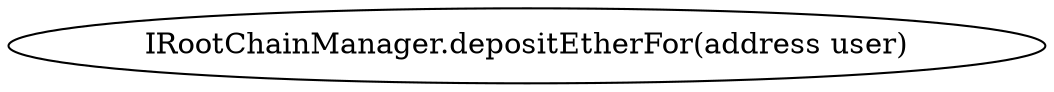 digraph "" {
	graph [bb="0,0,417.87,36"];
	node [label="\N"];
	"IRootChainManager.depositEtherFor(address user)"	 [height=0.5,
		pos="208.94,18",
		width=5.8038];
}

